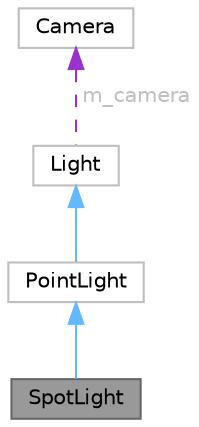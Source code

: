digraph "SpotLight"
{
 // LATEX_PDF_SIZE
  bgcolor="transparent";
  edge [fontname=Helvetica,fontsize=10,labelfontname=Helvetica,labelfontsize=10];
  node [fontname=Helvetica,fontsize=10,shape=box,height=0.2,width=0.4];
  Node1 [id="Node000001",label="SpotLight",height=0.2,width=0.4,color="gray40", fillcolor="grey60", style="filled", fontcolor="black",tooltip=" "];
  Node2 -> Node1 [id="edge4_Node000001_Node000002",dir="back",color="steelblue1",style="solid",tooltip=" "];
  Node2 [id="Node000002",label="PointLight",height=0.2,width=0.4,color="grey75", fillcolor="white", style="filled",URL="$class_point_light.html",tooltip=" "];
  Node3 -> Node2 [id="edge5_Node000002_Node000003",dir="back",color="steelblue1",style="solid",tooltip=" "];
  Node3 [id="Node000003",label="Light",height=0.2,width=0.4,color="grey75", fillcolor="white", style="filled",URL="$class_light.html",tooltip=" "];
  Node4 -> Node3 [id="edge6_Node000003_Node000004",dir="back",color="darkorchid3",style="dashed",tooltip=" ",label=" m_camera",fontcolor="grey" ];
  Node4 [id="Node000004",label="Camera",height=0.2,width=0.4,color="grey75", fillcolor="white", style="filled",URL="$class_camera.html",tooltip=" "];
}

